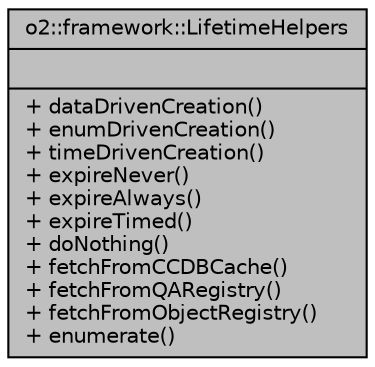 digraph "o2::framework::LifetimeHelpers"
{
 // INTERACTIVE_SVG=YES
  bgcolor="transparent";
  edge [fontname="Helvetica",fontsize="10",labelfontname="Helvetica",labelfontsize="10"];
  node [fontname="Helvetica",fontsize="10",shape=record];
  Node1 [label="{o2::framework::LifetimeHelpers\n||+ dataDrivenCreation()\l+ enumDrivenCreation()\l+ timeDrivenCreation()\l+ expireNever()\l+ expireAlways()\l+ expireTimed()\l+ doNothing()\l+ fetchFromCCDBCache()\l+ fetchFromQARegistry()\l+ fetchFromObjectRegistry()\l+ enumerate()\l}",height=0.2,width=0.4,color="black", fillcolor="grey75", style="filled" fontcolor="black"];
}
